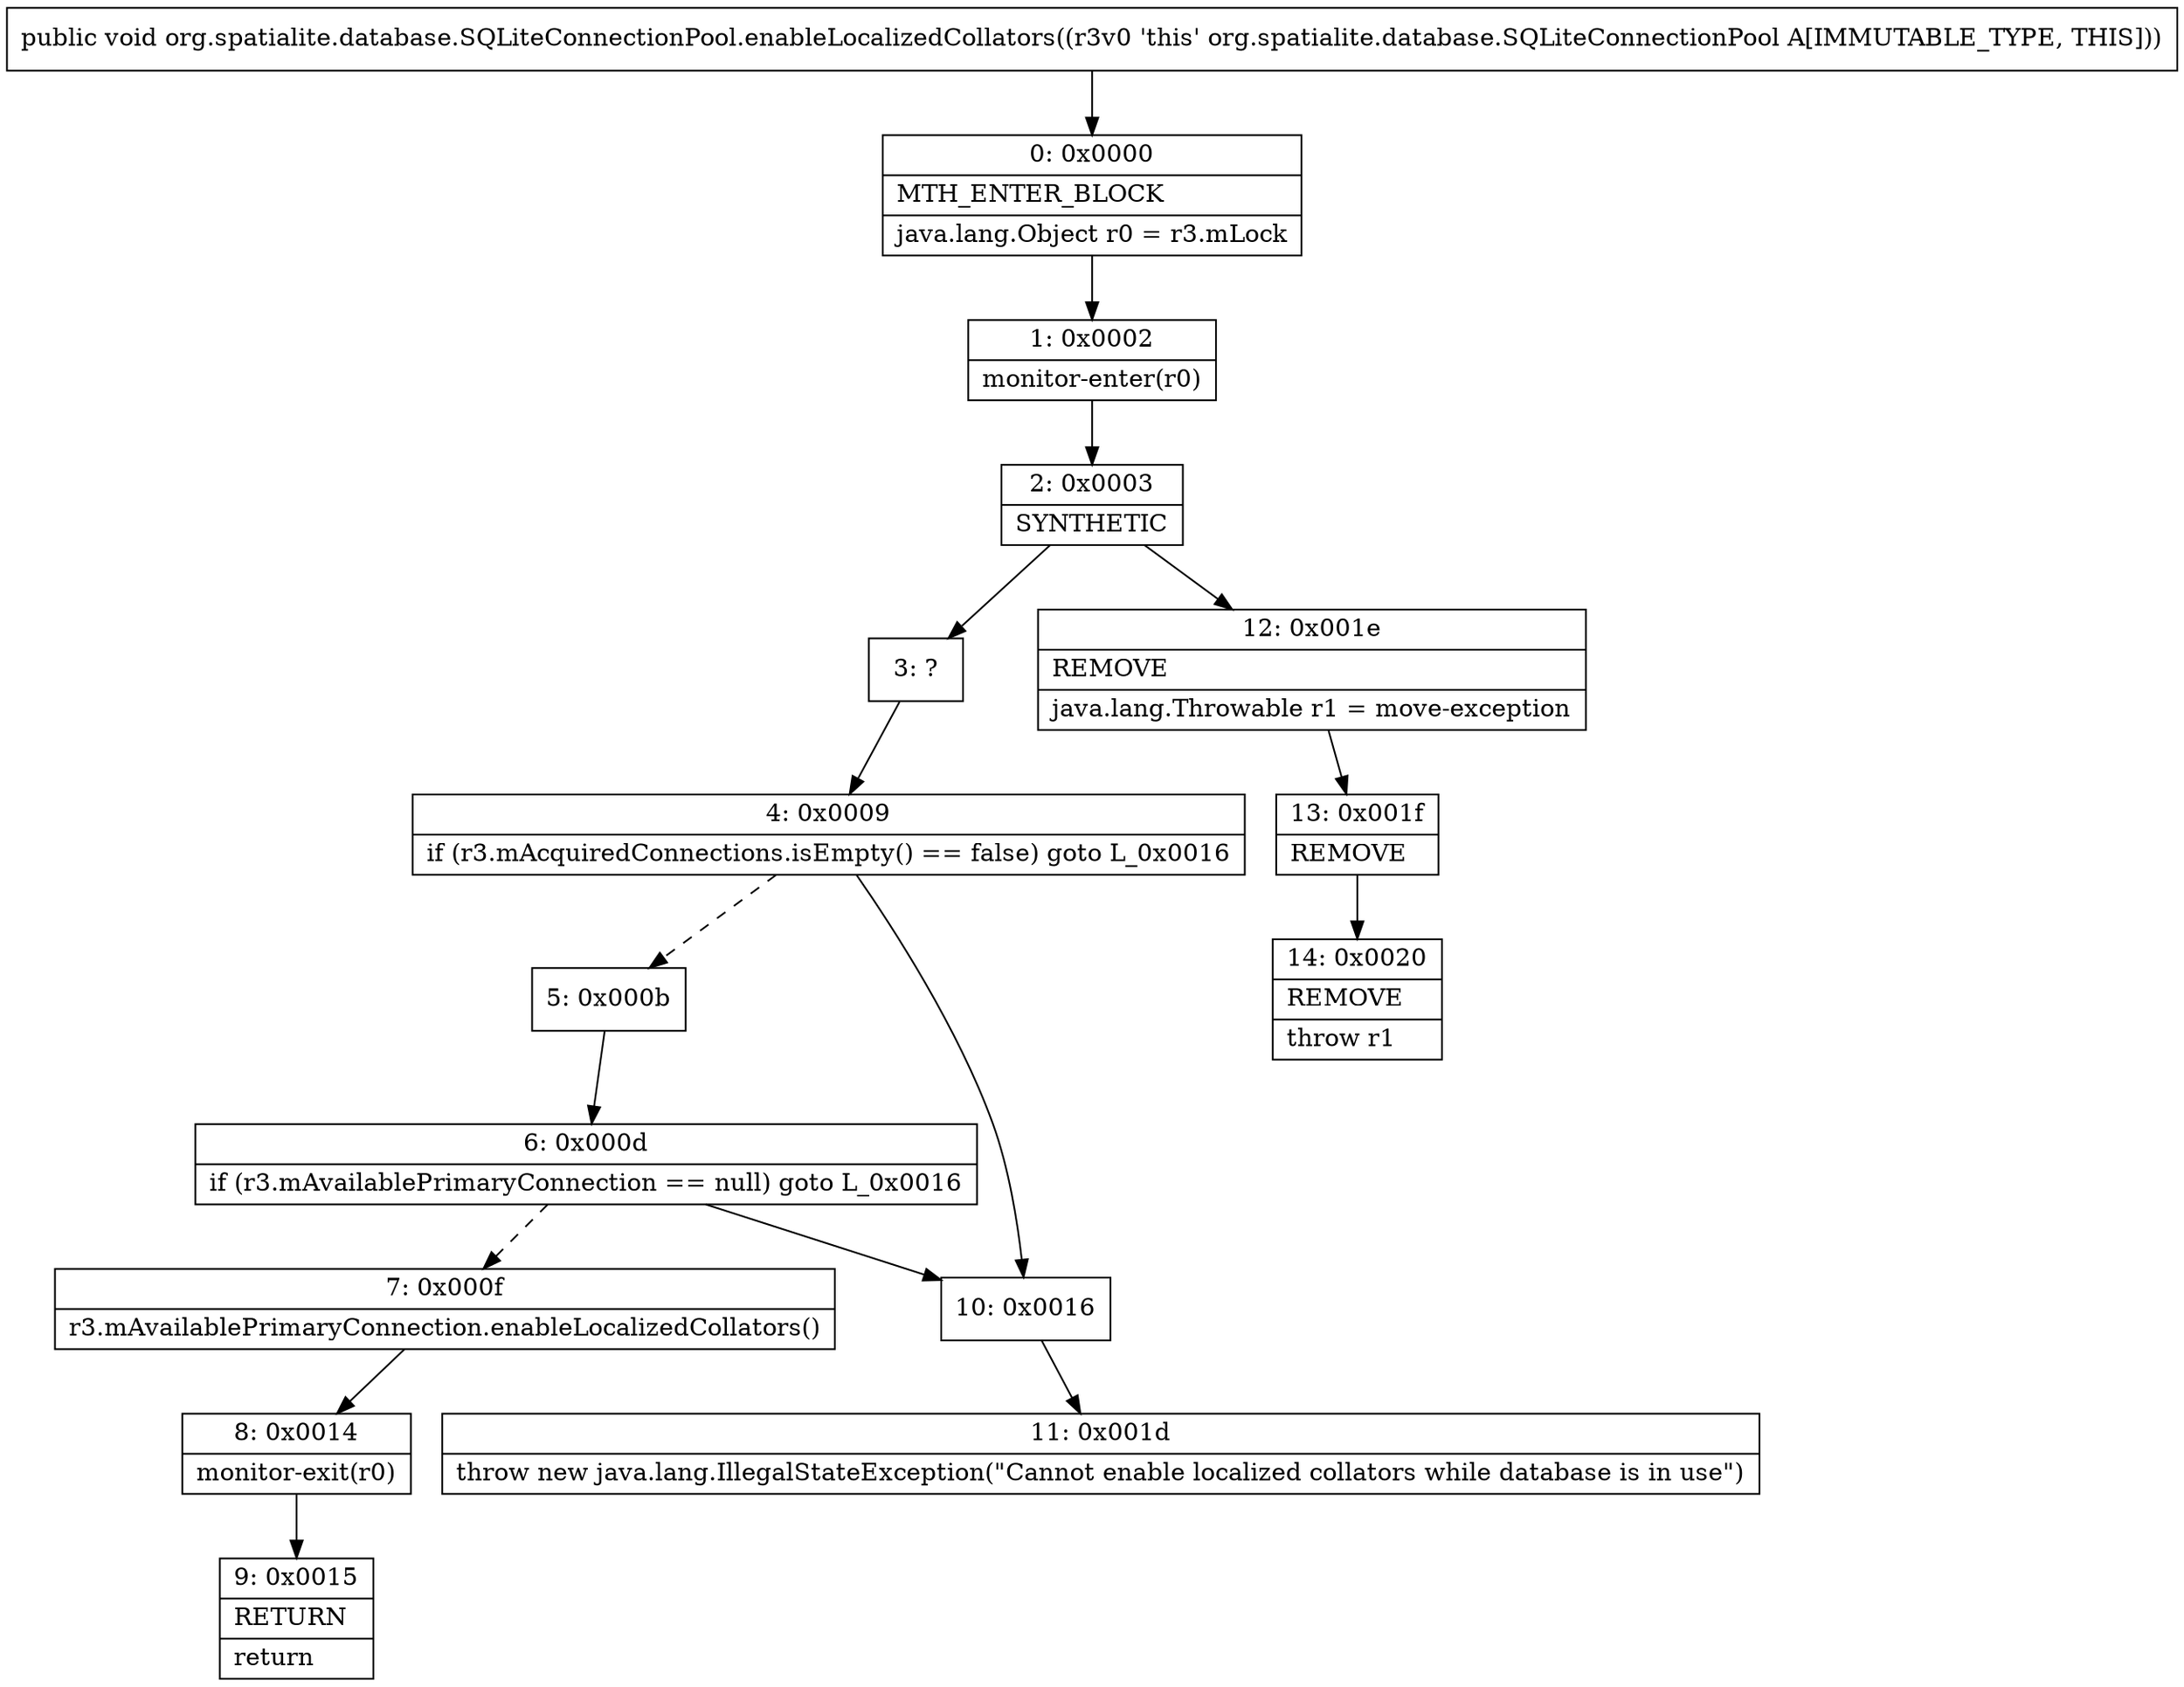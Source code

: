 digraph "CFG fororg.spatialite.database.SQLiteConnectionPool.enableLocalizedCollators()V" {
Node_0 [shape=record,label="{0\:\ 0x0000|MTH_ENTER_BLOCK\l|java.lang.Object r0 = r3.mLock\l}"];
Node_1 [shape=record,label="{1\:\ 0x0002|monitor\-enter(r0)\l}"];
Node_2 [shape=record,label="{2\:\ 0x0003|SYNTHETIC\l}"];
Node_3 [shape=record,label="{3\:\ ?}"];
Node_4 [shape=record,label="{4\:\ 0x0009|if (r3.mAcquiredConnections.isEmpty() == false) goto L_0x0016\l}"];
Node_5 [shape=record,label="{5\:\ 0x000b}"];
Node_6 [shape=record,label="{6\:\ 0x000d|if (r3.mAvailablePrimaryConnection == null) goto L_0x0016\l}"];
Node_7 [shape=record,label="{7\:\ 0x000f|r3.mAvailablePrimaryConnection.enableLocalizedCollators()\l}"];
Node_8 [shape=record,label="{8\:\ 0x0014|monitor\-exit(r0)\l}"];
Node_9 [shape=record,label="{9\:\ 0x0015|RETURN\l|return\l}"];
Node_10 [shape=record,label="{10\:\ 0x0016}"];
Node_11 [shape=record,label="{11\:\ 0x001d|throw new java.lang.IllegalStateException(\"Cannot enable localized collators while database is in use\")\l}"];
Node_12 [shape=record,label="{12\:\ 0x001e|REMOVE\l|java.lang.Throwable r1 = move\-exception\l}"];
Node_13 [shape=record,label="{13\:\ 0x001f|REMOVE\l}"];
Node_14 [shape=record,label="{14\:\ 0x0020|REMOVE\l|throw r1\l}"];
MethodNode[shape=record,label="{public void org.spatialite.database.SQLiteConnectionPool.enableLocalizedCollators((r3v0 'this' org.spatialite.database.SQLiteConnectionPool A[IMMUTABLE_TYPE, THIS])) }"];
MethodNode -> Node_0;
Node_0 -> Node_1;
Node_1 -> Node_2;
Node_2 -> Node_3;
Node_2 -> Node_12;
Node_3 -> Node_4;
Node_4 -> Node_5[style=dashed];
Node_4 -> Node_10;
Node_5 -> Node_6;
Node_6 -> Node_7[style=dashed];
Node_6 -> Node_10;
Node_7 -> Node_8;
Node_8 -> Node_9;
Node_10 -> Node_11;
Node_12 -> Node_13;
Node_13 -> Node_14;
}

